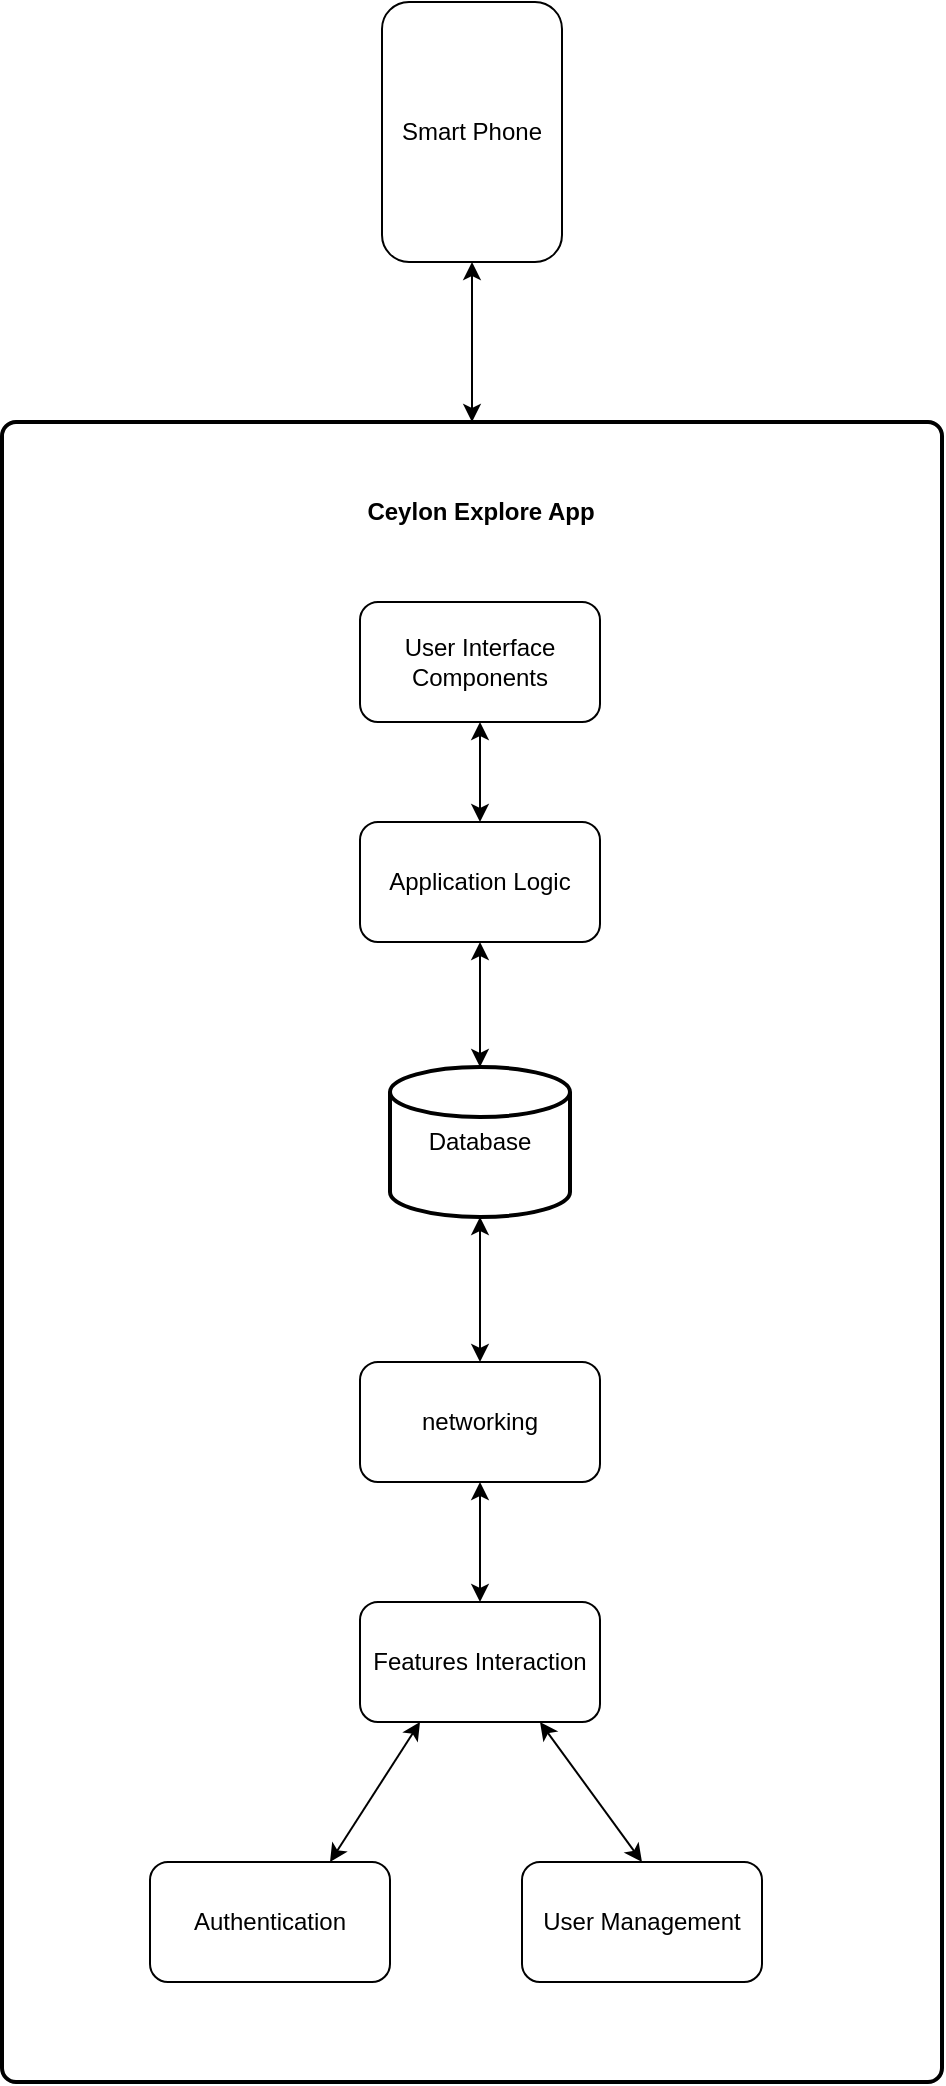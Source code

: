 <mxfile version="24.2.3" type="github">
  <diagram name="Page-1" id="FjgB6-VmZGbSQrV0mxjq">
    <mxGraphModel dx="1050" dy="557" grid="1" gridSize="10" guides="1" tooltips="1" connect="1" arrows="1" fold="1" page="1" pageScale="1" pageWidth="827" pageHeight="1169" math="0" shadow="0">
      <root>
        <mxCell id="0" />
        <mxCell id="1" parent="0" />
        <mxCell id="ICrg7gf6nVjdk4hfE3fq-5" value="" style="rounded=1;whiteSpace=wrap;html=1;absoluteArcSize=1;arcSize=14;strokeWidth=2;labelBackgroundColor=none;" parent="1" vertex="1">
          <mxGeometry x="130" y="240" width="470" height="830" as="geometry" />
        </mxCell>
        <mxCell id="ICrg7gf6nVjdk4hfE3fq-6" value="Database" style="strokeWidth=2;html=1;shape=mxgraph.flowchart.database;whiteSpace=wrap;labelBackgroundColor=none;" parent="1" vertex="1">
          <mxGeometry x="324" y="562.5" width="90" height="75" as="geometry" />
        </mxCell>
        <mxCell id="ICrg7gf6nVjdk4hfE3fq-7" value="Application Logic" style="rounded=1;whiteSpace=wrap;html=1;labelBackgroundColor=none;" parent="1" vertex="1">
          <mxGeometry x="309" y="440" width="120" height="60" as="geometry" />
        </mxCell>
        <mxCell id="ICrg7gf6nVjdk4hfE3fq-8" value="User Interface Components" style="rounded=1;whiteSpace=wrap;html=1;labelBackgroundColor=none;" parent="1" vertex="1">
          <mxGeometry x="309" y="330" width="120" height="60" as="geometry" />
        </mxCell>
        <mxCell id="ICrg7gf6nVjdk4hfE3fq-9" value="Smart Phone" style="rounded=1;whiteSpace=wrap;html=1;rotation=0;labelBackgroundColor=none;" parent="1" vertex="1">
          <mxGeometry x="320" y="30" width="90" height="130" as="geometry" />
        </mxCell>
        <mxCell id="ICrg7gf6nVjdk4hfE3fq-10" value="Features Interaction" style="rounded=1;whiteSpace=wrap;html=1;labelBackgroundColor=none;" parent="1" vertex="1">
          <mxGeometry x="309" y="830" width="120" height="60" as="geometry" />
        </mxCell>
        <mxCell id="ICrg7gf6nVjdk4hfE3fq-11" value="networking" style="rounded=1;whiteSpace=wrap;html=1;labelBackgroundColor=none;" parent="1" vertex="1">
          <mxGeometry x="309" y="710" width="120" height="60" as="geometry" />
        </mxCell>
        <mxCell id="UWJIE5x4qFQG7FCK70AF-4" value="&lt;b&gt;Ceylon Explore App&lt;/b&gt;" style="text;html=1;align=center;verticalAlign=middle;resizable=0;points=[];autosize=1;strokeColor=none;fillColor=none;labelBackgroundColor=none;" vertex="1" parent="1">
          <mxGeometry x="299" y="270" width="140" height="30" as="geometry" />
        </mxCell>
        <mxCell id="UWJIE5x4qFQG7FCK70AF-5" value="User Management" style="rounded=1;whiteSpace=wrap;html=1;labelBackgroundColor=none;" vertex="1" parent="1">
          <mxGeometry x="390" y="960" width="120" height="60" as="geometry" />
        </mxCell>
        <mxCell id="UWJIE5x4qFQG7FCK70AF-6" value="Authentication" style="rounded=1;whiteSpace=wrap;html=1;labelBackgroundColor=none;" vertex="1" parent="1">
          <mxGeometry x="204" y="960" width="120" height="60" as="geometry" />
        </mxCell>
        <mxCell id="UWJIE5x4qFQG7FCK70AF-12" value="" style="endArrow=classic;startArrow=classic;html=1;rounded=0;entryX=0.5;entryY=1;entryDx=0;entryDy=0;exitX=0.5;exitY=0;exitDx=0;exitDy=0;" edge="1" parent="1" source="ICrg7gf6nVjdk4hfE3fq-5" target="ICrg7gf6nVjdk4hfE3fq-9">
          <mxGeometry width="50" height="50" relative="1" as="geometry">
            <mxPoint x="320" y="230" as="sourcePoint" />
            <mxPoint x="370" y="180" as="targetPoint" />
          </mxGeometry>
        </mxCell>
        <mxCell id="UWJIE5x4qFQG7FCK70AF-13" value="" style="endArrow=classic;startArrow=classic;html=1;rounded=0;entryX=0.5;entryY=1;entryDx=0;entryDy=0;exitX=0.5;exitY=0;exitDx=0;exitDy=0;" edge="1" parent="1" source="ICrg7gf6nVjdk4hfE3fq-10" target="ICrg7gf6nVjdk4hfE3fq-11">
          <mxGeometry width="50" height="50" relative="1" as="geometry">
            <mxPoint x="360" y="860" as="sourcePoint" />
            <mxPoint x="360" y="780" as="targetPoint" />
          </mxGeometry>
        </mxCell>
        <mxCell id="UWJIE5x4qFQG7FCK70AF-14" value="" style="endArrow=classic;startArrow=classic;html=1;rounded=0;entryX=0.5;entryY=1;entryDx=0;entryDy=0;exitX=0.5;exitY=0;exitDx=0;exitDy=0;entryPerimeter=0;" edge="1" parent="1" source="ICrg7gf6nVjdk4hfE3fq-11" target="ICrg7gf6nVjdk4hfE3fq-6">
          <mxGeometry width="50" height="50" relative="1" as="geometry">
            <mxPoint x="400" y="710" as="sourcePoint" />
            <mxPoint x="400" y="630" as="targetPoint" />
          </mxGeometry>
        </mxCell>
        <mxCell id="UWJIE5x4qFQG7FCK70AF-15" value="" style="endArrow=classic;startArrow=classic;html=1;rounded=0;entryX=0.5;entryY=1;entryDx=0;entryDy=0;exitX=0.5;exitY=0;exitDx=0;exitDy=0;exitPerimeter=0;" edge="1" parent="1" source="ICrg7gf6nVjdk4hfE3fq-6" target="ICrg7gf6nVjdk4hfE3fq-7">
          <mxGeometry width="50" height="50" relative="1" as="geometry">
            <mxPoint x="400" y="562.5" as="sourcePoint" />
            <mxPoint x="400" y="482.5" as="targetPoint" />
          </mxGeometry>
        </mxCell>
        <mxCell id="UWJIE5x4qFQG7FCK70AF-16" value="" style="endArrow=classic;startArrow=classic;html=1;rounded=0;entryX=0.5;entryY=1;entryDx=0;entryDy=0;" edge="1" parent="1" source="ICrg7gf6nVjdk4hfE3fq-7" target="ICrg7gf6nVjdk4hfE3fq-8">
          <mxGeometry width="50" height="50" relative="1" as="geometry">
            <mxPoint x="470" y="420" as="sourcePoint" />
            <mxPoint x="470" y="340" as="targetPoint" />
          </mxGeometry>
        </mxCell>
        <mxCell id="UWJIE5x4qFQG7FCK70AF-17" value="" style="endArrow=classic;startArrow=classic;html=1;rounded=0;entryX=0.25;entryY=1;entryDx=0;entryDy=0;exitX=0.75;exitY=0;exitDx=0;exitDy=0;" edge="1" parent="1" source="UWJIE5x4qFQG7FCK70AF-6" target="ICrg7gf6nVjdk4hfE3fq-10">
          <mxGeometry width="50" height="50" relative="1" as="geometry">
            <mxPoint x="290" y="940" as="sourcePoint" />
            <mxPoint x="290" y="880" as="targetPoint" />
          </mxGeometry>
        </mxCell>
        <mxCell id="UWJIE5x4qFQG7FCK70AF-18" value="" style="endArrow=classic;startArrow=classic;html=1;rounded=0;entryX=0.75;entryY=1;entryDx=0;entryDy=0;exitX=0.5;exitY=0;exitDx=0;exitDy=0;" edge="1" parent="1" source="UWJIE5x4qFQG7FCK70AF-5" target="ICrg7gf6nVjdk4hfE3fq-10">
          <mxGeometry width="50" height="50" relative="1" as="geometry">
            <mxPoint x="460" y="940" as="sourcePoint" />
            <mxPoint x="460" y="880" as="targetPoint" />
          </mxGeometry>
        </mxCell>
      </root>
    </mxGraphModel>
  </diagram>
</mxfile>
